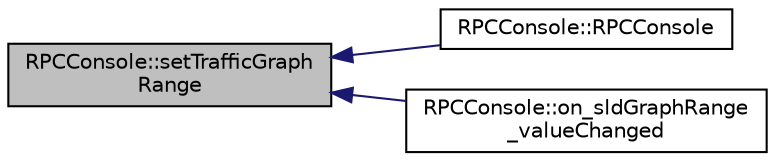 digraph "RPCConsole::setTrafficGraphRange"
{
  edge [fontname="Helvetica",fontsize="10",labelfontname="Helvetica",labelfontsize="10"];
  node [fontname="Helvetica",fontsize="10",shape=record];
  rankdir="LR";
  Node213 [label="RPCConsole::setTrafficGraph\lRange",height=0.2,width=0.4,color="black", fillcolor="grey75", style="filled", fontcolor="black"];
  Node213 -> Node214 [dir="back",color="midnightblue",fontsize="10",style="solid",fontname="Helvetica"];
  Node214 [label="RPCConsole::RPCConsole",height=0.2,width=0.4,color="black", fillcolor="white", style="filled",URL="$d7/de8/class_r_p_c_console.html#aeac546e68f8c2cafa79a0294dd78f2ad"];
  Node213 -> Node215 [dir="back",color="midnightblue",fontsize="10",style="solid",fontname="Helvetica"];
  Node215 [label="RPCConsole::on_sldGraphRange\l_valueChanged",height=0.2,width=0.4,color="black", fillcolor="white", style="filled",URL="$d7/de8/class_r_p_c_console.html#a9eab099b48f3135fb4a98591fd48e88b",tooltip="change the time range of the network traffic graph "];
}
